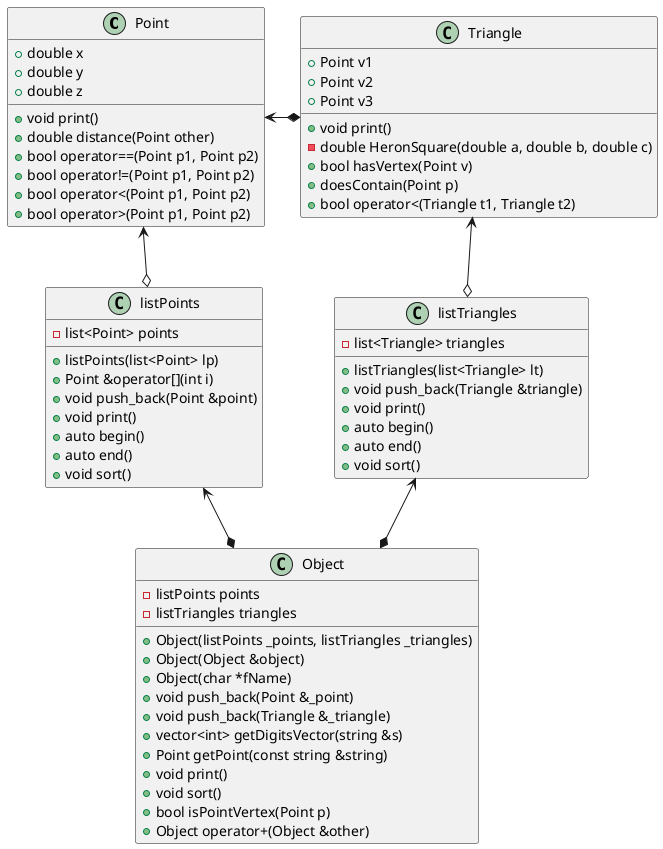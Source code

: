 @startuml lab9

    ' left to right direction
    
    class Point {
        + double x
        + double y
        + double z
        + void print()
        + double distance(Point other)
        + bool operator==(Point p1, Point p2)
        + bool operator!=(Point p1, Point p2)
        + bool operator<(Point p1, Point p2)
        + bool operator>(Point p1, Point p2)
    }

    class Triangle {
        + Point v1
        + Point v2
        + Point v3
        + void print()
        - double HeronSquare(double a, double b, double c)
        + bool hasVertex(Point v)
        + doesContain(Point p)
        + bool operator<(Triangle t1, Triangle t2)
    }

    class listTriangles {
        - list<Triangle> triangles

        + listTriangles(list<Triangle> lt)
        + void push_back(Triangle &triangle)
        + void print()
        + auto begin()
        + auto end()
        + void sort()
    }

    class listPoints {
        - list<Point> points

        + listPoints(list<Point> lp)
        + Point &operator[](int i)
        + void push_back(Point &point)
        + void print()
        + auto begin()
        + auto end()
        + void sort()
    }

    Point <-* Triangle
    Point <-down-o listPoints
    Triangle <-down-o listTriangles

    class Object {
        - listPoints points
        - listTriangles triangles

        + Object(listPoints _points, listTriangles _triangles)
        + Object(Object &object)
        + Object(char *fName)
        + void push_back(Point &_point)
        + void push_back(Triangle &_triangle)
        + vector<int> getDigitsVector(string &s)
        + Point getPoint(const string &string)
        + void print()
        + void sort()
        + bool isPointVertex(Point p)
        + Object operator+(Object &other)
    }

    listTriangles <-down-* Object
    listPoints <-down-* Object
@enduml



@startuml test
    Object <|-- ArrayList

    Object : equals()
    ArrayList : Object[] elementData
    ArrayList : size()
@enduml